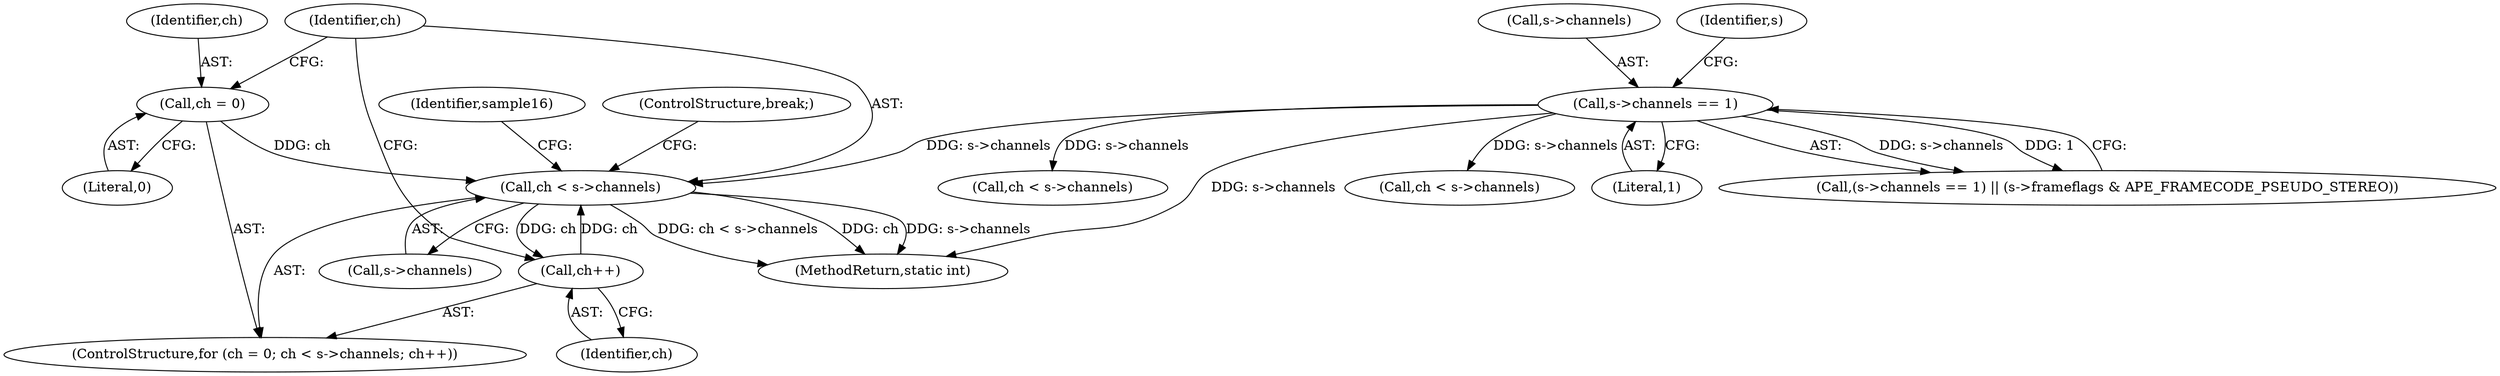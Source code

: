 digraph "0_FFmpeg_ba4beaf6149f7241c8bd85fe853318c2f6837ad0@pointer" {
"1000601" [label="(Call,ch < s->channels)"];
"1000606" [label="(Call,ch++)"];
"1000601" [label="(Call,ch < s->channels)"];
"1000598" [label="(Call,ch = 0)"];
"1000510" [label="(Call,s->channels == 1)"];
"1000509" [label="(Call,(s->channels == 1) || (s->frameflags & APE_FRAMECODE_PSEUDO_STEREO))"];
"1000601" [label="(Call,ch < s->channels)"];
"1000600" [label="(Literal,0)"];
"1000511" [label="(Call,s->channels)"];
"1000610" [label="(Identifier,sample16)"];
"1000638" [label="(ControlStructure,break;)"];
"1000598" [label="(Call,ch = 0)"];
"1000599" [label="(Identifier,ch)"];
"1000514" [label="(Literal,1)"];
"1000644" [label="(Call,ch < s->channels)"];
"1000602" [label="(Identifier,ch)"];
"1000703" [label="(MethodReturn,static int)"];
"1000517" [label="(Identifier,s)"];
"1000554" [label="(Call,ch < s->channels)"];
"1000606" [label="(Call,ch++)"];
"1000597" [label="(ControlStructure,for (ch = 0; ch < s->channels; ch++))"];
"1000510" [label="(Call,s->channels == 1)"];
"1000607" [label="(Identifier,ch)"];
"1000603" [label="(Call,s->channels)"];
"1000601" -> "1000597"  [label="AST: "];
"1000601" -> "1000603"  [label="CFG: "];
"1000602" -> "1000601"  [label="AST: "];
"1000603" -> "1000601"  [label="AST: "];
"1000610" -> "1000601"  [label="CFG: "];
"1000638" -> "1000601"  [label="CFG: "];
"1000601" -> "1000703"  [label="DDG: ch"];
"1000601" -> "1000703"  [label="DDG: s->channels"];
"1000601" -> "1000703"  [label="DDG: ch < s->channels"];
"1000606" -> "1000601"  [label="DDG: ch"];
"1000598" -> "1000601"  [label="DDG: ch"];
"1000510" -> "1000601"  [label="DDG: s->channels"];
"1000601" -> "1000606"  [label="DDG: ch"];
"1000606" -> "1000597"  [label="AST: "];
"1000606" -> "1000607"  [label="CFG: "];
"1000607" -> "1000606"  [label="AST: "];
"1000602" -> "1000606"  [label="CFG: "];
"1000598" -> "1000597"  [label="AST: "];
"1000598" -> "1000600"  [label="CFG: "];
"1000599" -> "1000598"  [label="AST: "];
"1000600" -> "1000598"  [label="AST: "];
"1000602" -> "1000598"  [label="CFG: "];
"1000510" -> "1000509"  [label="AST: "];
"1000510" -> "1000514"  [label="CFG: "];
"1000511" -> "1000510"  [label="AST: "];
"1000514" -> "1000510"  [label="AST: "];
"1000517" -> "1000510"  [label="CFG: "];
"1000509" -> "1000510"  [label="CFG: "];
"1000510" -> "1000703"  [label="DDG: s->channels"];
"1000510" -> "1000509"  [label="DDG: s->channels"];
"1000510" -> "1000509"  [label="DDG: 1"];
"1000510" -> "1000554"  [label="DDG: s->channels"];
"1000510" -> "1000644"  [label="DDG: s->channels"];
}
